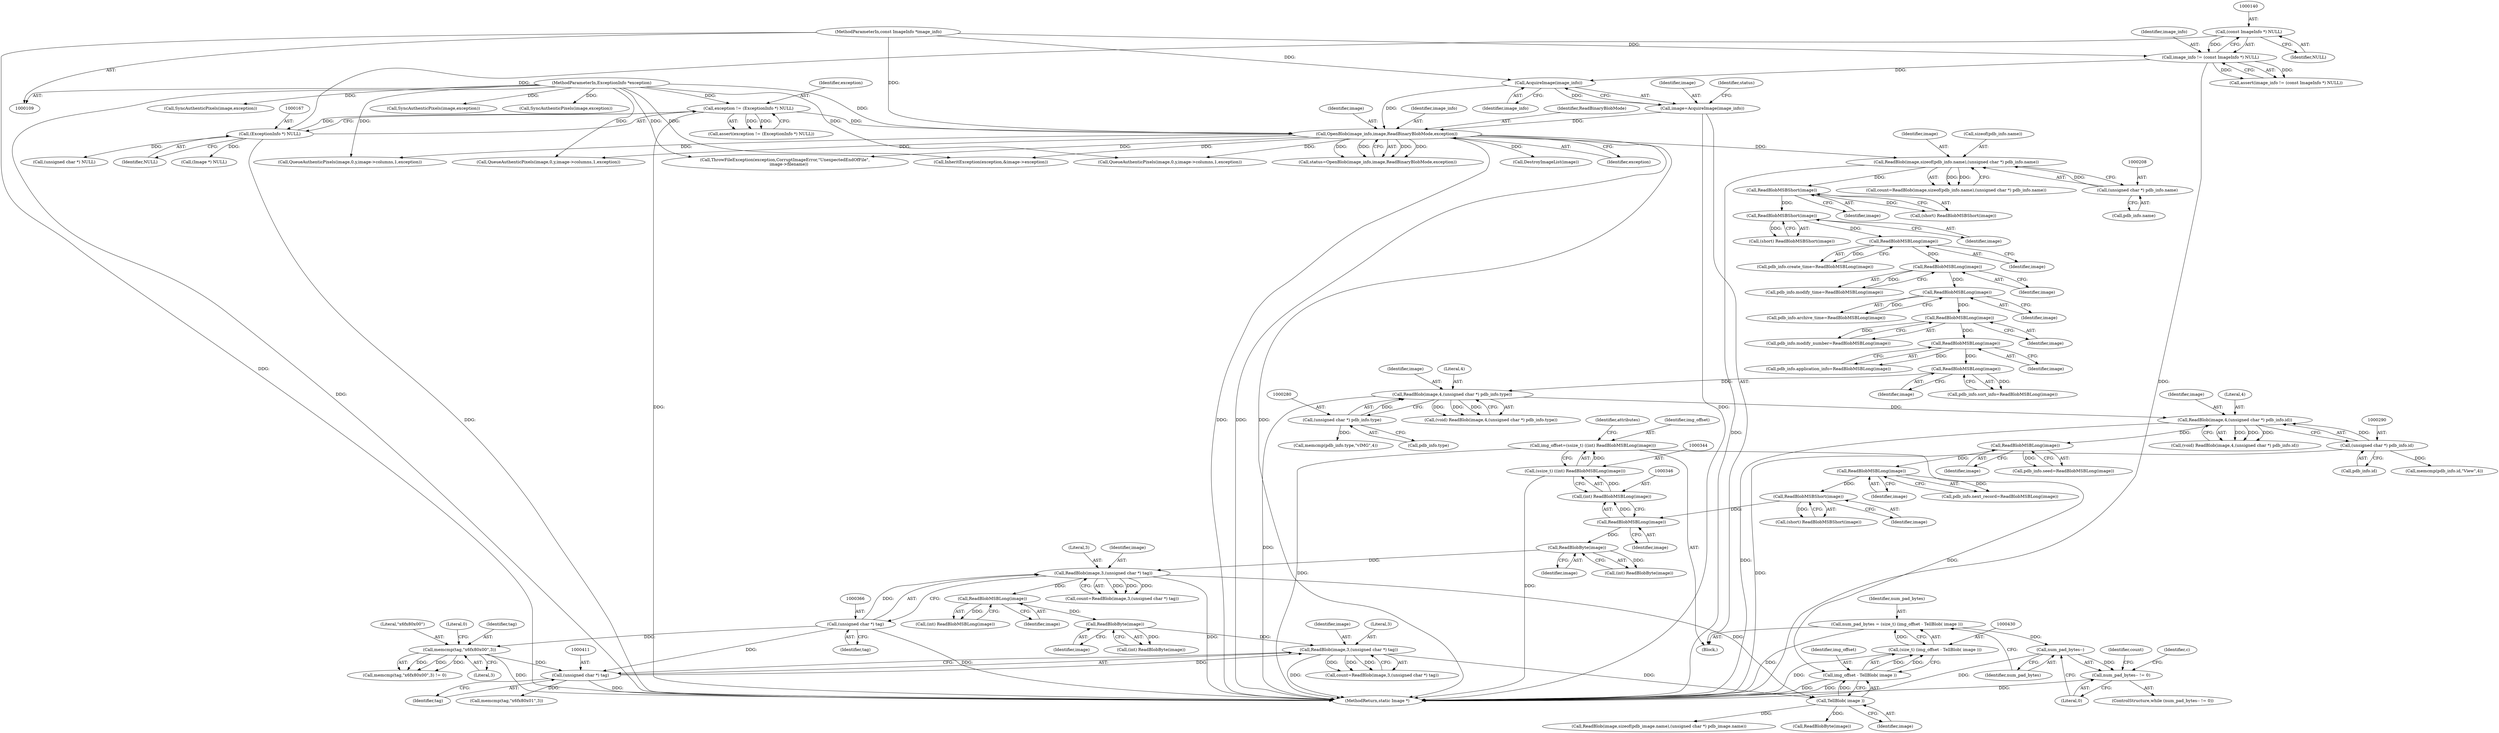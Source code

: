 digraph "0_ImageMagick_424d40ebfcde48bb872eba75179d3d73704fdf1f@integer" {
"1000427" [label="(Call,num_pad_bytes = (size_t) (img_offset - TellBlob( image )))"];
"1000429" [label="(Call,(size_t) (img_offset - TellBlob( image )))"];
"1000431" [label="(Call,img_offset - TellBlob( image ))"];
"1000341" [label="(Call,img_offset=(ssize_t) ((int) ReadBlobMSBLong(image)))"];
"1000343" [label="(Call,(ssize_t) ((int) ReadBlobMSBLong(image)))"];
"1000345" [label="(Call,(int) ReadBlobMSBLong(image))"];
"1000347" [label="(Call,ReadBlobMSBLong(image))"];
"1000312" [label="(Call,ReadBlobMSBShort(image))"];
"1000304" [label="(Call,ReadBlobMSBLong(image))"];
"1000298" [label="(Call,ReadBlobMSBLong(image))"];
"1000286" [label="(Call,ReadBlob(image,4,(unsigned char *) pdb_info.id))"];
"1000276" [label="(Call,ReadBlob(image,4,(unsigned char *) pdb_info.type))"];
"1000272" [label="(Call,ReadBlobMSBLong(image))"];
"1000266" [label="(Call,ReadBlobMSBLong(image))"];
"1000260" [label="(Call,ReadBlobMSBLong(image))"];
"1000254" [label="(Call,ReadBlobMSBLong(image))"];
"1000248" [label="(Call,ReadBlobMSBLong(image))"];
"1000242" [label="(Call,ReadBlobMSBLong(image))"];
"1000236" [label="(Call,ReadBlobMSBShort(image))"];
"1000228" [label="(Call,ReadBlobMSBShort(image))"];
"1000201" [label="(Call,ReadBlob(image,sizeof(pdb_info.name),(unsigned char *) pdb_info.name))"];
"1000181" [label="(Call,OpenBlob(image_info,image,ReadBinaryBlobMode,exception))"];
"1000177" [label="(Call,AcquireImage(image_info))"];
"1000137" [label="(Call,image_info != (const ImageInfo *) NULL)"];
"1000110" [label="(MethodParameterIn,const ImageInfo *image_info)"];
"1000139" [label="(Call,(const ImageInfo *) NULL)"];
"1000175" [label="(Call,image=AcquireImage(image_info))"];
"1000164" [label="(Call,exception != (ExceptionInfo *) NULL)"];
"1000111" [label="(MethodParameterIn,ExceptionInfo *exception)"];
"1000166" [label="(Call,(ExceptionInfo *) NULL)"];
"1000207" [label="(Call,(unsigned char *) pdb_info.name)"];
"1000279" [label="(Call,(unsigned char *) pdb_info.type)"];
"1000289" [label="(Call,(unsigned char *) pdb_info.id)"];
"1000433" [label="(Call,TellBlob( image ))"];
"1000407" [label="(Call,ReadBlob(image,3,(unsigned char *) tag))"];
"1000403" [label="(Call,ReadBlobByte(image))"];
"1000395" [label="(Call,ReadBlobMSBLong(image))"];
"1000362" [label="(Call,ReadBlob(image,3,(unsigned char *) tag))"];
"1000355" [label="(Call,ReadBlobByte(image))"];
"1000365" [label="(Call,(unsigned char *) tag)"];
"1000410" [label="(Call,(unsigned char *) tag)"];
"1000374" [label="(Call,memcmp(tag,\"\x6f\x80\x00\",3))"];
"1000437" [label="(Call,num_pad_bytes--)"];
"1000436" [label="(Call,num_pad_bytes-- != 0)"];
"1000249" [label="(Identifier,image)"];
"1000365" [label="(Call,(unsigned char *) tag)"];
"1000274" [label="(Call,(void) ReadBlob(image,4,(unsigned char *) pdb_info.type))"];
"1000453" [label="(Call,ReadBlob(image,sizeof(pdb_image.name),(unsigned char *) pdb_image.name))"];
"1000401" [label="(Call,(int) ReadBlobByte(image))"];
"1000199" [label="(Call,count=ReadBlob(image,sizeof(pdb_info.name),(unsigned char *) pdb_info.name))"];
"1000243" [label="(Identifier,image)"];
"1000288" [label="(Literal,4)"];
"1000298" [label="(Call,ReadBlobMSBLong(image))"];
"1000375" [label="(Identifier,tag)"];
"1000286" [label="(Call,ReadBlob(image,4,(unsigned char *) pdb_info.id))"];
"1000180" [label="(Identifier,status)"];
"1000207" [label="(Call,(unsigned char *) pdb_info.name)"];
"1000362" [label="(Call,ReadBlob(image,3,(unsigned char *) tag))"];
"1000363" [label="(Identifier,image)"];
"1000304" [label="(Call,ReadBlobMSBLong(image))"];
"1000376" [label="(Literal,\"\x6f\x80\x00\")"];
"1000254" [label="(Call,ReadBlobMSBLong(image))"];
"1001031" [label="(Call,QueueAuthenticPixels(image,0,y,image->columns,1,exception))"];
"1000137" [label="(Call,image_info != (const ImageInfo *) NULL)"];
"1000176" [label="(Identifier,image)"];
"1000345" [label="(Call,(int) ReadBlobMSBLong(image))"];
"1000377" [label="(Literal,3)"];
"1000175" [label="(Call,image=AcquireImage(image_info))"];
"1000313" [label="(Identifier,image)"];
"1000360" [label="(Call,count=ReadBlob(image,3,(unsigned char *) tag))"];
"1000403" [label="(Call,ReadBlobByte(image))"];
"1000444" [label="(Call,ReadBlobByte(image))"];
"1000139" [label="(Call,(const ImageInfo *) NULL)"];
"1000436" [label="(Call,num_pad_bytes-- != 0)"];
"1000433" [label="(Call,TellBlob( image ))"];
"1000226" [label="(Call,(short) ReadBlobMSBShort(image))"];
"1000437" [label="(Call,num_pad_bytes--)"];
"1000277" [label="(Identifier,image)"];
"1000182" [label="(Identifier,image_info)"];
"1000405" [label="(Call,count=ReadBlob(image,3,(unsigned char *) tag))"];
"1000179" [label="(Call,status=OpenBlob(image_info,image,ReadBinaryBlobMode,exception))"];
"1000435" [label="(ControlStructure,while (num_pad_bytes-- != 0))"];
"1000136" [label="(Call,assert(image_info != (const ImageInfo *) NULL))"];
"1000356" [label="(Identifier,image)"];
"1000266" [label="(Call,ReadBlobMSBLong(image))"];
"1000256" [label="(Call,pdb_info.modify_number=ReadBlobMSBLong(image))"];
"1000236" [label="(Call,ReadBlobMSBShort(image))"];
"1000178" [label="(Identifier,image_info)"];
"1001106" [label="(Call,SyncAuthenticPixels(image,exception))"];
"1000255" [label="(Identifier,image)"];
"1000874" [label="(Call,QueueAuthenticPixels(image,0,y,image->columns,1,exception))"];
"1000432" [label="(Identifier,img_offset)"];
"1000428" [label="(Identifier,num_pad_bytes)"];
"1000434" [label="(Identifier,image)"];
"1000112" [label="(Block,)"];
"1001147" [label="(Call,ThrowFileException(exception,CorruptImageError,\"UnexpectedEndOfFile\",\n      image->filename))"];
"1000165" [label="(Identifier,exception)"];
"1000238" [label="(Call,pdb_info.create_time=ReadBlobMSBLong(image))"];
"1000353" [label="(Call,(int) ReadBlobByte(image))"];
"1000201" [label="(Call,ReadBlob(image,sizeof(pdb_info.name),(unsigned char *) pdb_info.name))"];
"1000234" [label="(Call,(short) ReadBlobMSBShort(image))"];
"1000209" [label="(Call,pdb_info.name)"];
"1000393" [label="(Call,(int) ReadBlobMSBLong(image))"];
"1000164" [label="(Call,exception != (ExceptionInfo *) NULL)"];
"1000373" [label="(Call,memcmp(tag,\"\x6f\x80\x00\",3) != 0)"];
"1000438" [label="(Identifier,num_pad_bytes)"];
"1000268" [label="(Call,pdb_info.sort_info=ReadBlobMSBLong(image))"];
"1000184" [label="(Identifier,ReadBinaryBlobMode)"];
"1000312" [label="(Call,ReadBlobMSBShort(image))"];
"1000439" [label="(Literal,0)"];
"1000443" [label="(Identifier,c)"];
"1000395" [label="(Call,ReadBlobMSBLong(image))"];
"1000279" [label="(Call,(unsigned char *) pdb_info.type)"];
"1000355" [label="(Call,ReadBlobByte(image))"];
"1000244" [label="(Call,pdb_info.modify_time=ReadBlobMSBLong(image))"];
"1001285" [label="(MethodReturn,static Image *)"];
"1000299" [label="(Identifier,image)"];
"1000237" [label="(Identifier,image)"];
"1000110" [label="(MethodParameterIn,const ImageInfo *image_info)"];
"1000166" [label="(Call,(ExceptionInfo *) NULL)"];
"1000325" [label="(Call,memcmp(pdb_info.id,\"View\",4))"];
"1000141" [label="(Identifier,NULL)"];
"1000396" [label="(Identifier,image)"];
"1000193" [label="(Call,DestroyImageList(image))"];
"1000431" [label="(Call,img_offset - TellBlob( image ))"];
"1000276" [label="(Call,ReadBlob(image,4,(unsigned char *) pdb_info.type))"];
"1000300" [label="(Call,pdb_info.next_record=ReadBlobMSBLong(image))"];
"1000407" [label="(Call,ReadBlob(image,3,(unsigned char *) tag))"];
"1000408" [label="(Identifier,image)"];
"1000342" [label="(Identifier,img_offset)"];
"1000830" [label="(Call,SyncAuthenticPixels(image,exception))"];
"1000419" [label="(Call,memcmp(tag,\"\x6f\x80\x01\",3))"];
"1000272" [label="(Call,ReadBlobMSBLong(image))"];
"1000294" [label="(Call,pdb_info.seed=ReadBlobMSBLong(image))"];
"1000310" [label="(Call,(short) ReadBlobMSBShort(image))"];
"1000348" [label="(Identifier,image)"];
"1000183" [label="(Identifier,image)"];
"1000317" [label="(Call,memcmp(pdb_info.type,\"vIMG\",4))"];
"1000185" [label="(Identifier,exception)"];
"1000364" [label="(Literal,3)"];
"1000203" [label="(Call,sizeof(pdb_info.name))"];
"1000177" [label="(Call,AcquireImage(image_info))"];
"1000202" [label="(Identifier,image)"];
"1000429" [label="(Call,(size_t) (img_offset - TellBlob( image )))"];
"1000248" [label="(Call,ReadBlobMSBLong(image))"];
"1000305" [label="(Identifier,image)"];
"1000452" [label="(Identifier,count)"];
"1000343" [label="(Call,(ssize_t) ((int) ReadBlobMSBLong(image)))"];
"1000111" [label="(MethodParameterIn,ExceptionInfo *exception)"];
"1000638" [label="(Call,InheritException(exception,&image->exception))"];
"1000138" [label="(Identifier,image_info)"];
"1000987" [label="(Call,SyncAuthenticPixels(image,exception))"];
"1000410" [label="(Call,(unsigned char *) tag)"];
"1000267" [label="(Identifier,image)"];
"1000291" [label="(Call,pdb_info.id)"];
"1000163" [label="(Call,assert(exception != (ExceptionInfo *) NULL))"];
"1000278" [label="(Literal,4)"];
"1000347" [label="(Call,ReadBlobMSBLong(image))"];
"1000242" [label="(Call,ReadBlobMSBLong(image))"];
"1000196" [label="(Call,(Image *) NULL)"];
"1000284" [label="(Call,(void) ReadBlob(image,4,(unsigned char *) pdb_info.id))"];
"1000759" [label="(Call,QueueAuthenticPixels(image,0,y,image->columns,1,exception))"];
"1000427" [label="(Call,num_pad_bytes = (size_t) (img_offset - TellBlob( image )))"];
"1000260" [label="(Call,ReadBlobMSBLong(image))"];
"1000262" [label="(Call,pdb_info.application_info=ReadBlobMSBLong(image))"];
"1000168" [label="(Identifier,NULL)"];
"1000281" [label="(Call,pdb_info.type)"];
"1000367" [label="(Identifier,tag)"];
"1000287" [label="(Identifier,image)"];
"1000350" [label="(Identifier,attributes)"];
"1000676" [label="(Call,(unsigned char *) NULL)"];
"1000228" [label="(Call,ReadBlobMSBShort(image))"];
"1000273" [label="(Identifier,image)"];
"1000378" [label="(Literal,0)"];
"1000289" [label="(Call,(unsigned char *) pdb_info.id)"];
"1000261" [label="(Identifier,image)"];
"1000341" [label="(Call,img_offset=(ssize_t) ((int) ReadBlobMSBLong(image)))"];
"1000181" [label="(Call,OpenBlob(image_info,image,ReadBinaryBlobMode,exception))"];
"1000404" [label="(Identifier,image)"];
"1000250" [label="(Call,pdb_info.archive_time=ReadBlobMSBLong(image))"];
"1000412" [label="(Identifier,tag)"];
"1000409" [label="(Literal,3)"];
"1000229" [label="(Identifier,image)"];
"1000374" [label="(Call,memcmp(tag,\"\x6f\x80\x00\",3))"];
"1000427" -> "1000112"  [label="AST: "];
"1000427" -> "1000429"  [label="CFG: "];
"1000428" -> "1000427"  [label="AST: "];
"1000429" -> "1000427"  [label="AST: "];
"1000438" -> "1000427"  [label="CFG: "];
"1000427" -> "1001285"  [label="DDG: "];
"1000429" -> "1000427"  [label="DDG: "];
"1000427" -> "1000437"  [label="DDG: "];
"1000429" -> "1000431"  [label="CFG: "];
"1000430" -> "1000429"  [label="AST: "];
"1000431" -> "1000429"  [label="AST: "];
"1000429" -> "1001285"  [label="DDG: "];
"1000431" -> "1000429"  [label="DDG: "];
"1000431" -> "1000429"  [label="DDG: "];
"1000431" -> "1000433"  [label="CFG: "];
"1000432" -> "1000431"  [label="AST: "];
"1000433" -> "1000431"  [label="AST: "];
"1000431" -> "1001285"  [label="DDG: "];
"1000431" -> "1001285"  [label="DDG: "];
"1000341" -> "1000431"  [label="DDG: "];
"1000433" -> "1000431"  [label="DDG: "];
"1000341" -> "1000112"  [label="AST: "];
"1000341" -> "1000343"  [label="CFG: "];
"1000342" -> "1000341"  [label="AST: "];
"1000343" -> "1000341"  [label="AST: "];
"1000350" -> "1000341"  [label="CFG: "];
"1000341" -> "1001285"  [label="DDG: "];
"1000343" -> "1000341"  [label="DDG: "];
"1000343" -> "1000345"  [label="CFG: "];
"1000344" -> "1000343"  [label="AST: "];
"1000345" -> "1000343"  [label="AST: "];
"1000343" -> "1001285"  [label="DDG: "];
"1000345" -> "1000343"  [label="DDG: "];
"1000345" -> "1000347"  [label="CFG: "];
"1000346" -> "1000345"  [label="AST: "];
"1000347" -> "1000345"  [label="AST: "];
"1000347" -> "1000345"  [label="DDG: "];
"1000347" -> "1000348"  [label="CFG: "];
"1000348" -> "1000347"  [label="AST: "];
"1000312" -> "1000347"  [label="DDG: "];
"1000347" -> "1000355"  [label="DDG: "];
"1000312" -> "1000310"  [label="AST: "];
"1000312" -> "1000313"  [label="CFG: "];
"1000313" -> "1000312"  [label="AST: "];
"1000310" -> "1000312"  [label="CFG: "];
"1000312" -> "1000310"  [label="DDG: "];
"1000304" -> "1000312"  [label="DDG: "];
"1000304" -> "1000300"  [label="AST: "];
"1000304" -> "1000305"  [label="CFG: "];
"1000305" -> "1000304"  [label="AST: "];
"1000300" -> "1000304"  [label="CFG: "];
"1000304" -> "1000300"  [label="DDG: "];
"1000298" -> "1000304"  [label="DDG: "];
"1000298" -> "1000294"  [label="AST: "];
"1000298" -> "1000299"  [label="CFG: "];
"1000299" -> "1000298"  [label="AST: "];
"1000294" -> "1000298"  [label="CFG: "];
"1000298" -> "1000294"  [label="DDG: "];
"1000286" -> "1000298"  [label="DDG: "];
"1000286" -> "1000284"  [label="AST: "];
"1000286" -> "1000289"  [label="CFG: "];
"1000287" -> "1000286"  [label="AST: "];
"1000288" -> "1000286"  [label="AST: "];
"1000289" -> "1000286"  [label="AST: "];
"1000284" -> "1000286"  [label="CFG: "];
"1000286" -> "1001285"  [label="DDG: "];
"1000286" -> "1000284"  [label="DDG: "];
"1000286" -> "1000284"  [label="DDG: "];
"1000286" -> "1000284"  [label="DDG: "];
"1000276" -> "1000286"  [label="DDG: "];
"1000289" -> "1000286"  [label="DDG: "];
"1000276" -> "1000274"  [label="AST: "];
"1000276" -> "1000279"  [label="CFG: "];
"1000277" -> "1000276"  [label="AST: "];
"1000278" -> "1000276"  [label="AST: "];
"1000279" -> "1000276"  [label="AST: "];
"1000274" -> "1000276"  [label="CFG: "];
"1000276" -> "1001285"  [label="DDG: "];
"1000276" -> "1000274"  [label="DDG: "];
"1000276" -> "1000274"  [label="DDG: "];
"1000276" -> "1000274"  [label="DDG: "];
"1000272" -> "1000276"  [label="DDG: "];
"1000279" -> "1000276"  [label="DDG: "];
"1000272" -> "1000268"  [label="AST: "];
"1000272" -> "1000273"  [label="CFG: "];
"1000273" -> "1000272"  [label="AST: "];
"1000268" -> "1000272"  [label="CFG: "];
"1000272" -> "1000268"  [label="DDG: "];
"1000266" -> "1000272"  [label="DDG: "];
"1000266" -> "1000262"  [label="AST: "];
"1000266" -> "1000267"  [label="CFG: "];
"1000267" -> "1000266"  [label="AST: "];
"1000262" -> "1000266"  [label="CFG: "];
"1000266" -> "1000262"  [label="DDG: "];
"1000260" -> "1000266"  [label="DDG: "];
"1000260" -> "1000256"  [label="AST: "];
"1000260" -> "1000261"  [label="CFG: "];
"1000261" -> "1000260"  [label="AST: "];
"1000256" -> "1000260"  [label="CFG: "];
"1000260" -> "1000256"  [label="DDG: "];
"1000254" -> "1000260"  [label="DDG: "];
"1000254" -> "1000250"  [label="AST: "];
"1000254" -> "1000255"  [label="CFG: "];
"1000255" -> "1000254"  [label="AST: "];
"1000250" -> "1000254"  [label="CFG: "];
"1000254" -> "1000250"  [label="DDG: "];
"1000248" -> "1000254"  [label="DDG: "];
"1000248" -> "1000244"  [label="AST: "];
"1000248" -> "1000249"  [label="CFG: "];
"1000249" -> "1000248"  [label="AST: "];
"1000244" -> "1000248"  [label="CFG: "];
"1000248" -> "1000244"  [label="DDG: "];
"1000242" -> "1000248"  [label="DDG: "];
"1000242" -> "1000238"  [label="AST: "];
"1000242" -> "1000243"  [label="CFG: "];
"1000243" -> "1000242"  [label="AST: "];
"1000238" -> "1000242"  [label="CFG: "];
"1000242" -> "1000238"  [label="DDG: "];
"1000236" -> "1000242"  [label="DDG: "];
"1000236" -> "1000234"  [label="AST: "];
"1000236" -> "1000237"  [label="CFG: "];
"1000237" -> "1000236"  [label="AST: "];
"1000234" -> "1000236"  [label="CFG: "];
"1000236" -> "1000234"  [label="DDG: "];
"1000228" -> "1000236"  [label="DDG: "];
"1000228" -> "1000226"  [label="AST: "];
"1000228" -> "1000229"  [label="CFG: "];
"1000229" -> "1000228"  [label="AST: "];
"1000226" -> "1000228"  [label="CFG: "];
"1000228" -> "1000226"  [label="DDG: "];
"1000201" -> "1000228"  [label="DDG: "];
"1000201" -> "1000199"  [label="AST: "];
"1000201" -> "1000207"  [label="CFG: "];
"1000202" -> "1000201"  [label="AST: "];
"1000203" -> "1000201"  [label="AST: "];
"1000207" -> "1000201"  [label="AST: "];
"1000199" -> "1000201"  [label="CFG: "];
"1000201" -> "1001285"  [label="DDG: "];
"1000201" -> "1000199"  [label="DDG: "];
"1000201" -> "1000199"  [label="DDG: "];
"1000181" -> "1000201"  [label="DDG: "];
"1000207" -> "1000201"  [label="DDG: "];
"1000181" -> "1000179"  [label="AST: "];
"1000181" -> "1000185"  [label="CFG: "];
"1000182" -> "1000181"  [label="AST: "];
"1000183" -> "1000181"  [label="AST: "];
"1000184" -> "1000181"  [label="AST: "];
"1000185" -> "1000181"  [label="AST: "];
"1000179" -> "1000181"  [label="CFG: "];
"1000181" -> "1001285"  [label="DDG: "];
"1000181" -> "1001285"  [label="DDG: "];
"1000181" -> "1001285"  [label="DDG: "];
"1000181" -> "1000179"  [label="DDG: "];
"1000181" -> "1000179"  [label="DDG: "];
"1000181" -> "1000179"  [label="DDG: "];
"1000181" -> "1000179"  [label="DDG: "];
"1000177" -> "1000181"  [label="DDG: "];
"1000110" -> "1000181"  [label="DDG: "];
"1000175" -> "1000181"  [label="DDG: "];
"1000164" -> "1000181"  [label="DDG: "];
"1000111" -> "1000181"  [label="DDG: "];
"1000181" -> "1000193"  [label="DDG: "];
"1000181" -> "1000638"  [label="DDG: "];
"1000181" -> "1000759"  [label="DDG: "];
"1000181" -> "1000874"  [label="DDG: "];
"1000181" -> "1001031"  [label="DDG: "];
"1000181" -> "1001147"  [label="DDG: "];
"1000177" -> "1000175"  [label="AST: "];
"1000177" -> "1000178"  [label="CFG: "];
"1000178" -> "1000177"  [label="AST: "];
"1000175" -> "1000177"  [label="CFG: "];
"1000177" -> "1000175"  [label="DDG: "];
"1000137" -> "1000177"  [label="DDG: "];
"1000110" -> "1000177"  [label="DDG: "];
"1000137" -> "1000136"  [label="AST: "];
"1000137" -> "1000139"  [label="CFG: "];
"1000138" -> "1000137"  [label="AST: "];
"1000139" -> "1000137"  [label="AST: "];
"1000136" -> "1000137"  [label="CFG: "];
"1000137" -> "1001285"  [label="DDG: "];
"1000137" -> "1000136"  [label="DDG: "];
"1000137" -> "1000136"  [label="DDG: "];
"1000110" -> "1000137"  [label="DDG: "];
"1000139" -> "1000137"  [label="DDG: "];
"1000110" -> "1000109"  [label="AST: "];
"1000110" -> "1001285"  [label="DDG: "];
"1000139" -> "1000141"  [label="CFG: "];
"1000140" -> "1000139"  [label="AST: "];
"1000141" -> "1000139"  [label="AST: "];
"1000139" -> "1000166"  [label="DDG: "];
"1000175" -> "1000112"  [label="AST: "];
"1000176" -> "1000175"  [label="AST: "];
"1000180" -> "1000175"  [label="CFG: "];
"1000175" -> "1001285"  [label="DDG: "];
"1000164" -> "1000163"  [label="AST: "];
"1000164" -> "1000166"  [label="CFG: "];
"1000165" -> "1000164"  [label="AST: "];
"1000166" -> "1000164"  [label="AST: "];
"1000163" -> "1000164"  [label="CFG: "];
"1000164" -> "1001285"  [label="DDG: "];
"1000164" -> "1000163"  [label="DDG: "];
"1000164" -> "1000163"  [label="DDG: "];
"1000111" -> "1000164"  [label="DDG: "];
"1000166" -> "1000164"  [label="DDG: "];
"1000111" -> "1000109"  [label="AST: "];
"1000111" -> "1001285"  [label="DDG: "];
"1000111" -> "1000638"  [label="DDG: "];
"1000111" -> "1000759"  [label="DDG: "];
"1000111" -> "1000830"  [label="DDG: "];
"1000111" -> "1000874"  [label="DDG: "];
"1000111" -> "1000987"  [label="DDG: "];
"1000111" -> "1001031"  [label="DDG: "];
"1000111" -> "1001106"  [label="DDG: "];
"1000111" -> "1001147"  [label="DDG: "];
"1000166" -> "1000168"  [label="CFG: "];
"1000167" -> "1000166"  [label="AST: "];
"1000168" -> "1000166"  [label="AST: "];
"1000166" -> "1001285"  [label="DDG: "];
"1000166" -> "1000196"  [label="DDG: "];
"1000166" -> "1000676"  [label="DDG: "];
"1000207" -> "1000209"  [label="CFG: "];
"1000208" -> "1000207"  [label="AST: "];
"1000209" -> "1000207"  [label="AST: "];
"1000279" -> "1000281"  [label="CFG: "];
"1000280" -> "1000279"  [label="AST: "];
"1000281" -> "1000279"  [label="AST: "];
"1000279" -> "1000317"  [label="DDG: "];
"1000289" -> "1000291"  [label="CFG: "];
"1000290" -> "1000289"  [label="AST: "];
"1000291" -> "1000289"  [label="AST: "];
"1000289" -> "1001285"  [label="DDG: "];
"1000289" -> "1000325"  [label="DDG: "];
"1000433" -> "1000434"  [label="CFG: "];
"1000434" -> "1000433"  [label="AST: "];
"1000407" -> "1000433"  [label="DDG: "];
"1000362" -> "1000433"  [label="DDG: "];
"1000433" -> "1000444"  [label="DDG: "];
"1000433" -> "1000453"  [label="DDG: "];
"1000407" -> "1000405"  [label="AST: "];
"1000407" -> "1000410"  [label="CFG: "];
"1000408" -> "1000407"  [label="AST: "];
"1000409" -> "1000407"  [label="AST: "];
"1000410" -> "1000407"  [label="AST: "];
"1000405" -> "1000407"  [label="CFG: "];
"1000407" -> "1001285"  [label="DDG: "];
"1000407" -> "1000405"  [label="DDG: "];
"1000407" -> "1000405"  [label="DDG: "];
"1000407" -> "1000405"  [label="DDG: "];
"1000403" -> "1000407"  [label="DDG: "];
"1000410" -> "1000407"  [label="DDG: "];
"1000403" -> "1000401"  [label="AST: "];
"1000403" -> "1000404"  [label="CFG: "];
"1000404" -> "1000403"  [label="AST: "];
"1000401" -> "1000403"  [label="CFG: "];
"1000403" -> "1000401"  [label="DDG: "];
"1000395" -> "1000403"  [label="DDG: "];
"1000395" -> "1000393"  [label="AST: "];
"1000395" -> "1000396"  [label="CFG: "];
"1000396" -> "1000395"  [label="AST: "];
"1000393" -> "1000395"  [label="CFG: "];
"1000395" -> "1000393"  [label="DDG: "];
"1000362" -> "1000395"  [label="DDG: "];
"1000362" -> "1000360"  [label="AST: "];
"1000362" -> "1000365"  [label="CFG: "];
"1000363" -> "1000362"  [label="AST: "];
"1000364" -> "1000362"  [label="AST: "];
"1000365" -> "1000362"  [label="AST: "];
"1000360" -> "1000362"  [label="CFG: "];
"1000362" -> "1001285"  [label="DDG: "];
"1000362" -> "1000360"  [label="DDG: "];
"1000362" -> "1000360"  [label="DDG: "];
"1000362" -> "1000360"  [label="DDG: "];
"1000355" -> "1000362"  [label="DDG: "];
"1000365" -> "1000362"  [label="DDG: "];
"1000355" -> "1000353"  [label="AST: "];
"1000355" -> "1000356"  [label="CFG: "];
"1000356" -> "1000355"  [label="AST: "];
"1000353" -> "1000355"  [label="CFG: "];
"1000355" -> "1000353"  [label="DDG: "];
"1000365" -> "1000367"  [label="CFG: "];
"1000366" -> "1000365"  [label="AST: "];
"1000367" -> "1000365"  [label="AST: "];
"1000365" -> "1001285"  [label="DDG: "];
"1000365" -> "1000374"  [label="DDG: "];
"1000365" -> "1000410"  [label="DDG: "];
"1000410" -> "1000412"  [label="CFG: "];
"1000411" -> "1000410"  [label="AST: "];
"1000412" -> "1000410"  [label="AST: "];
"1000410" -> "1001285"  [label="DDG: "];
"1000374" -> "1000410"  [label="DDG: "];
"1000410" -> "1000419"  [label="DDG: "];
"1000374" -> "1000373"  [label="AST: "];
"1000374" -> "1000377"  [label="CFG: "];
"1000375" -> "1000374"  [label="AST: "];
"1000376" -> "1000374"  [label="AST: "];
"1000377" -> "1000374"  [label="AST: "];
"1000378" -> "1000374"  [label="CFG: "];
"1000374" -> "1001285"  [label="DDG: "];
"1000374" -> "1000373"  [label="DDG: "];
"1000374" -> "1000373"  [label="DDG: "];
"1000374" -> "1000373"  [label="DDG: "];
"1000437" -> "1000436"  [label="AST: "];
"1000437" -> "1000438"  [label="CFG: "];
"1000438" -> "1000437"  [label="AST: "];
"1000439" -> "1000437"  [label="CFG: "];
"1000437" -> "1001285"  [label="DDG: "];
"1000437" -> "1000436"  [label="DDG: "];
"1000436" -> "1000435"  [label="AST: "];
"1000436" -> "1000439"  [label="CFG: "];
"1000439" -> "1000436"  [label="AST: "];
"1000443" -> "1000436"  [label="CFG: "];
"1000452" -> "1000436"  [label="CFG: "];
"1000436" -> "1001285"  [label="DDG: "];
}
